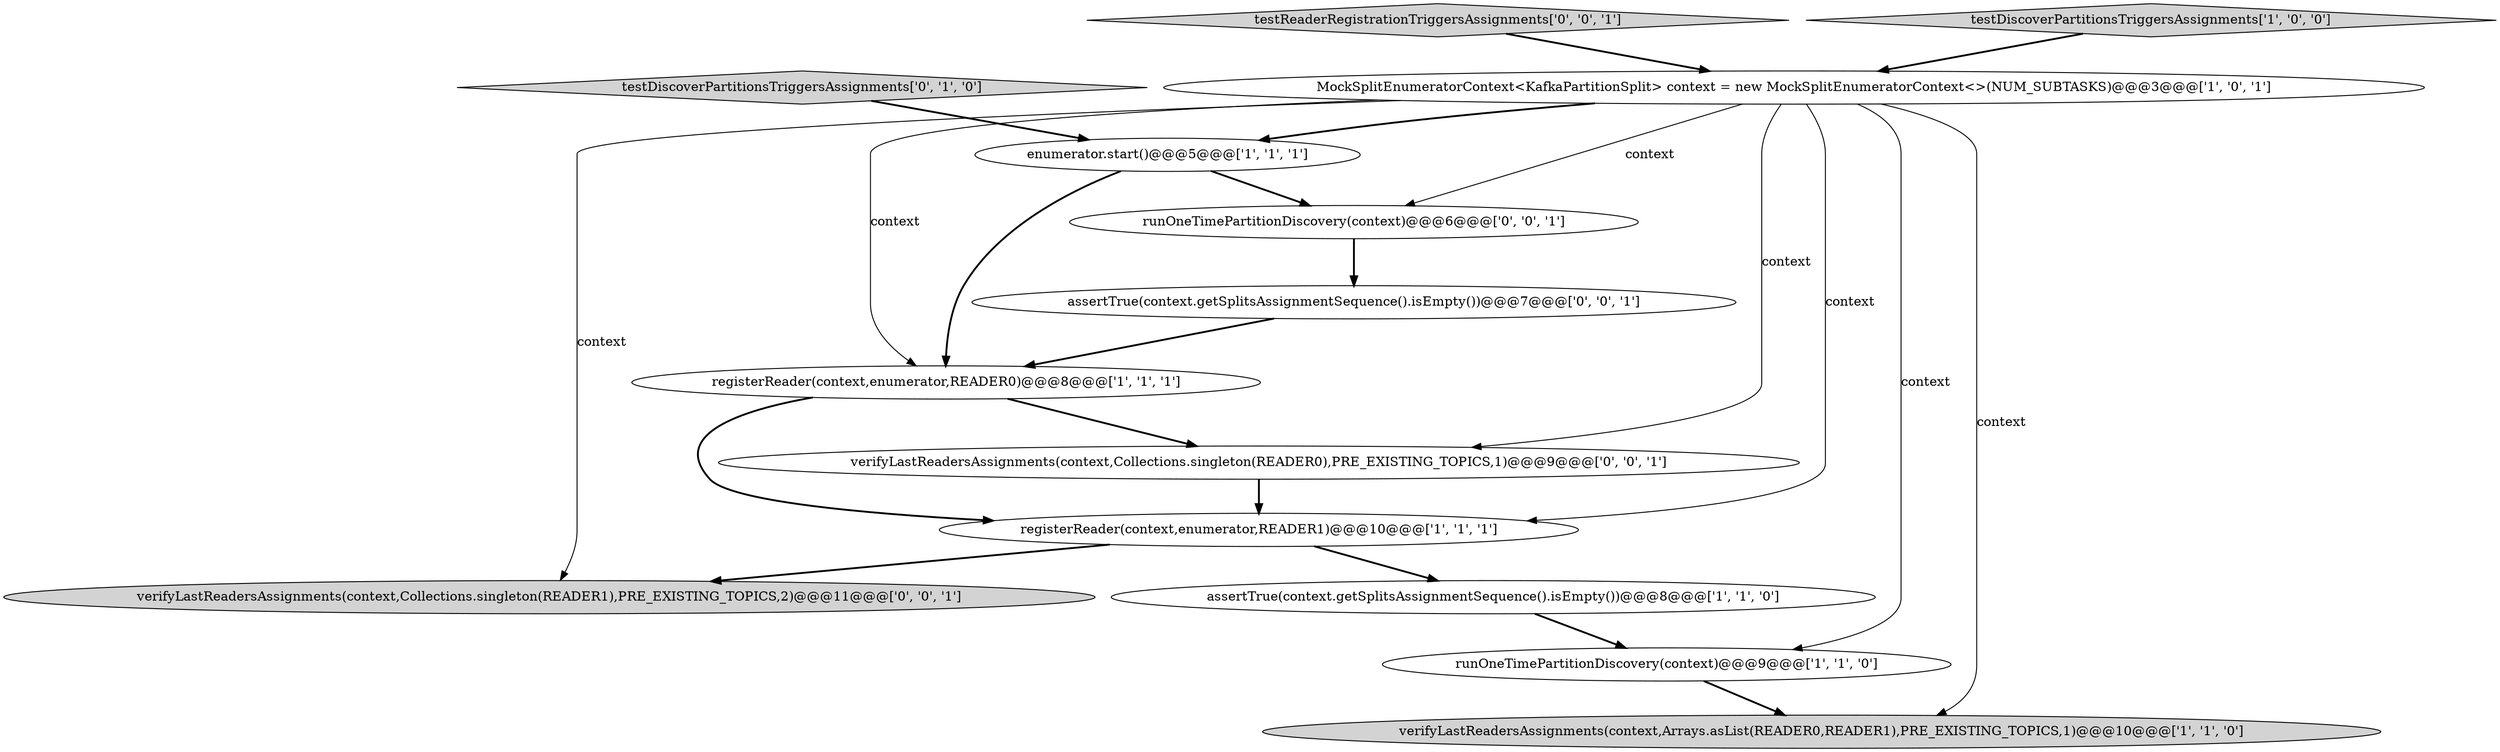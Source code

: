 digraph {
10 [style = filled, label = "assertTrue(context.getSplitsAssignmentSequence().isEmpty())@@@7@@@['0', '0', '1']", fillcolor = white, shape = ellipse image = "AAA0AAABBB3BBB"];
6 [style = filled, label = "verifyLastReadersAssignments(context,Arrays.asList(READER0,READER1),PRE_EXISTING_TOPICS,1)@@@10@@@['1', '1', '0']", fillcolor = lightgray, shape = ellipse image = "AAA0AAABBB1BBB"];
8 [style = filled, label = "testDiscoverPartitionsTriggersAssignments['0', '1', '0']", fillcolor = lightgray, shape = diamond image = "AAA0AAABBB2BBB"];
5 [style = filled, label = "enumerator.start()@@@5@@@['1', '1', '1']", fillcolor = white, shape = ellipse image = "AAA0AAABBB1BBB"];
7 [style = filled, label = "runOneTimePartitionDiscovery(context)@@@9@@@['1', '1', '0']", fillcolor = white, shape = ellipse image = "AAA0AAABBB1BBB"];
0 [style = filled, label = "registerReader(context,enumerator,READER1)@@@10@@@['1', '1', '1']", fillcolor = white, shape = ellipse image = "AAA0AAABBB1BBB"];
3 [style = filled, label = "assertTrue(context.getSplitsAssignmentSequence().isEmpty())@@@8@@@['1', '1', '0']", fillcolor = white, shape = ellipse image = "AAA0AAABBB1BBB"];
2 [style = filled, label = "registerReader(context,enumerator,READER0)@@@8@@@['1', '1', '1']", fillcolor = white, shape = ellipse image = "AAA0AAABBB1BBB"];
9 [style = filled, label = "verifyLastReadersAssignments(context,Collections.singleton(READER1),PRE_EXISTING_TOPICS,2)@@@11@@@['0', '0', '1']", fillcolor = lightgray, shape = ellipse image = "AAA0AAABBB3BBB"];
12 [style = filled, label = "verifyLastReadersAssignments(context,Collections.singleton(READER0),PRE_EXISTING_TOPICS,1)@@@9@@@['0', '0', '1']", fillcolor = white, shape = ellipse image = "AAA0AAABBB3BBB"];
13 [style = filled, label = "testReaderRegistrationTriggersAssignments['0', '0', '1']", fillcolor = lightgray, shape = diamond image = "AAA0AAABBB3BBB"];
4 [style = filled, label = "testDiscoverPartitionsTriggersAssignments['1', '0', '0']", fillcolor = lightgray, shape = diamond image = "AAA0AAABBB1BBB"];
1 [style = filled, label = "MockSplitEnumeratorContext<KafkaPartitionSplit> context = new MockSplitEnumeratorContext<>(NUM_SUBTASKS)@@@3@@@['1', '0', '1']", fillcolor = white, shape = ellipse image = "AAA0AAABBB1BBB"];
11 [style = filled, label = "runOneTimePartitionDiscovery(context)@@@6@@@['0', '0', '1']", fillcolor = white, shape = ellipse image = "AAA0AAABBB3BBB"];
1->5 [style = bold, label=""];
0->3 [style = bold, label=""];
1->2 [style = solid, label="context"];
0->9 [style = bold, label=""];
1->9 [style = solid, label="context"];
1->6 [style = solid, label="context"];
1->7 [style = solid, label="context"];
12->0 [style = bold, label=""];
13->1 [style = bold, label=""];
2->12 [style = bold, label=""];
5->2 [style = bold, label=""];
2->0 [style = bold, label=""];
8->5 [style = bold, label=""];
1->12 [style = solid, label="context"];
3->7 [style = bold, label=""];
11->10 [style = bold, label=""];
7->6 [style = bold, label=""];
1->0 [style = solid, label="context"];
10->2 [style = bold, label=""];
4->1 [style = bold, label=""];
5->11 [style = bold, label=""];
1->11 [style = solid, label="context"];
}
